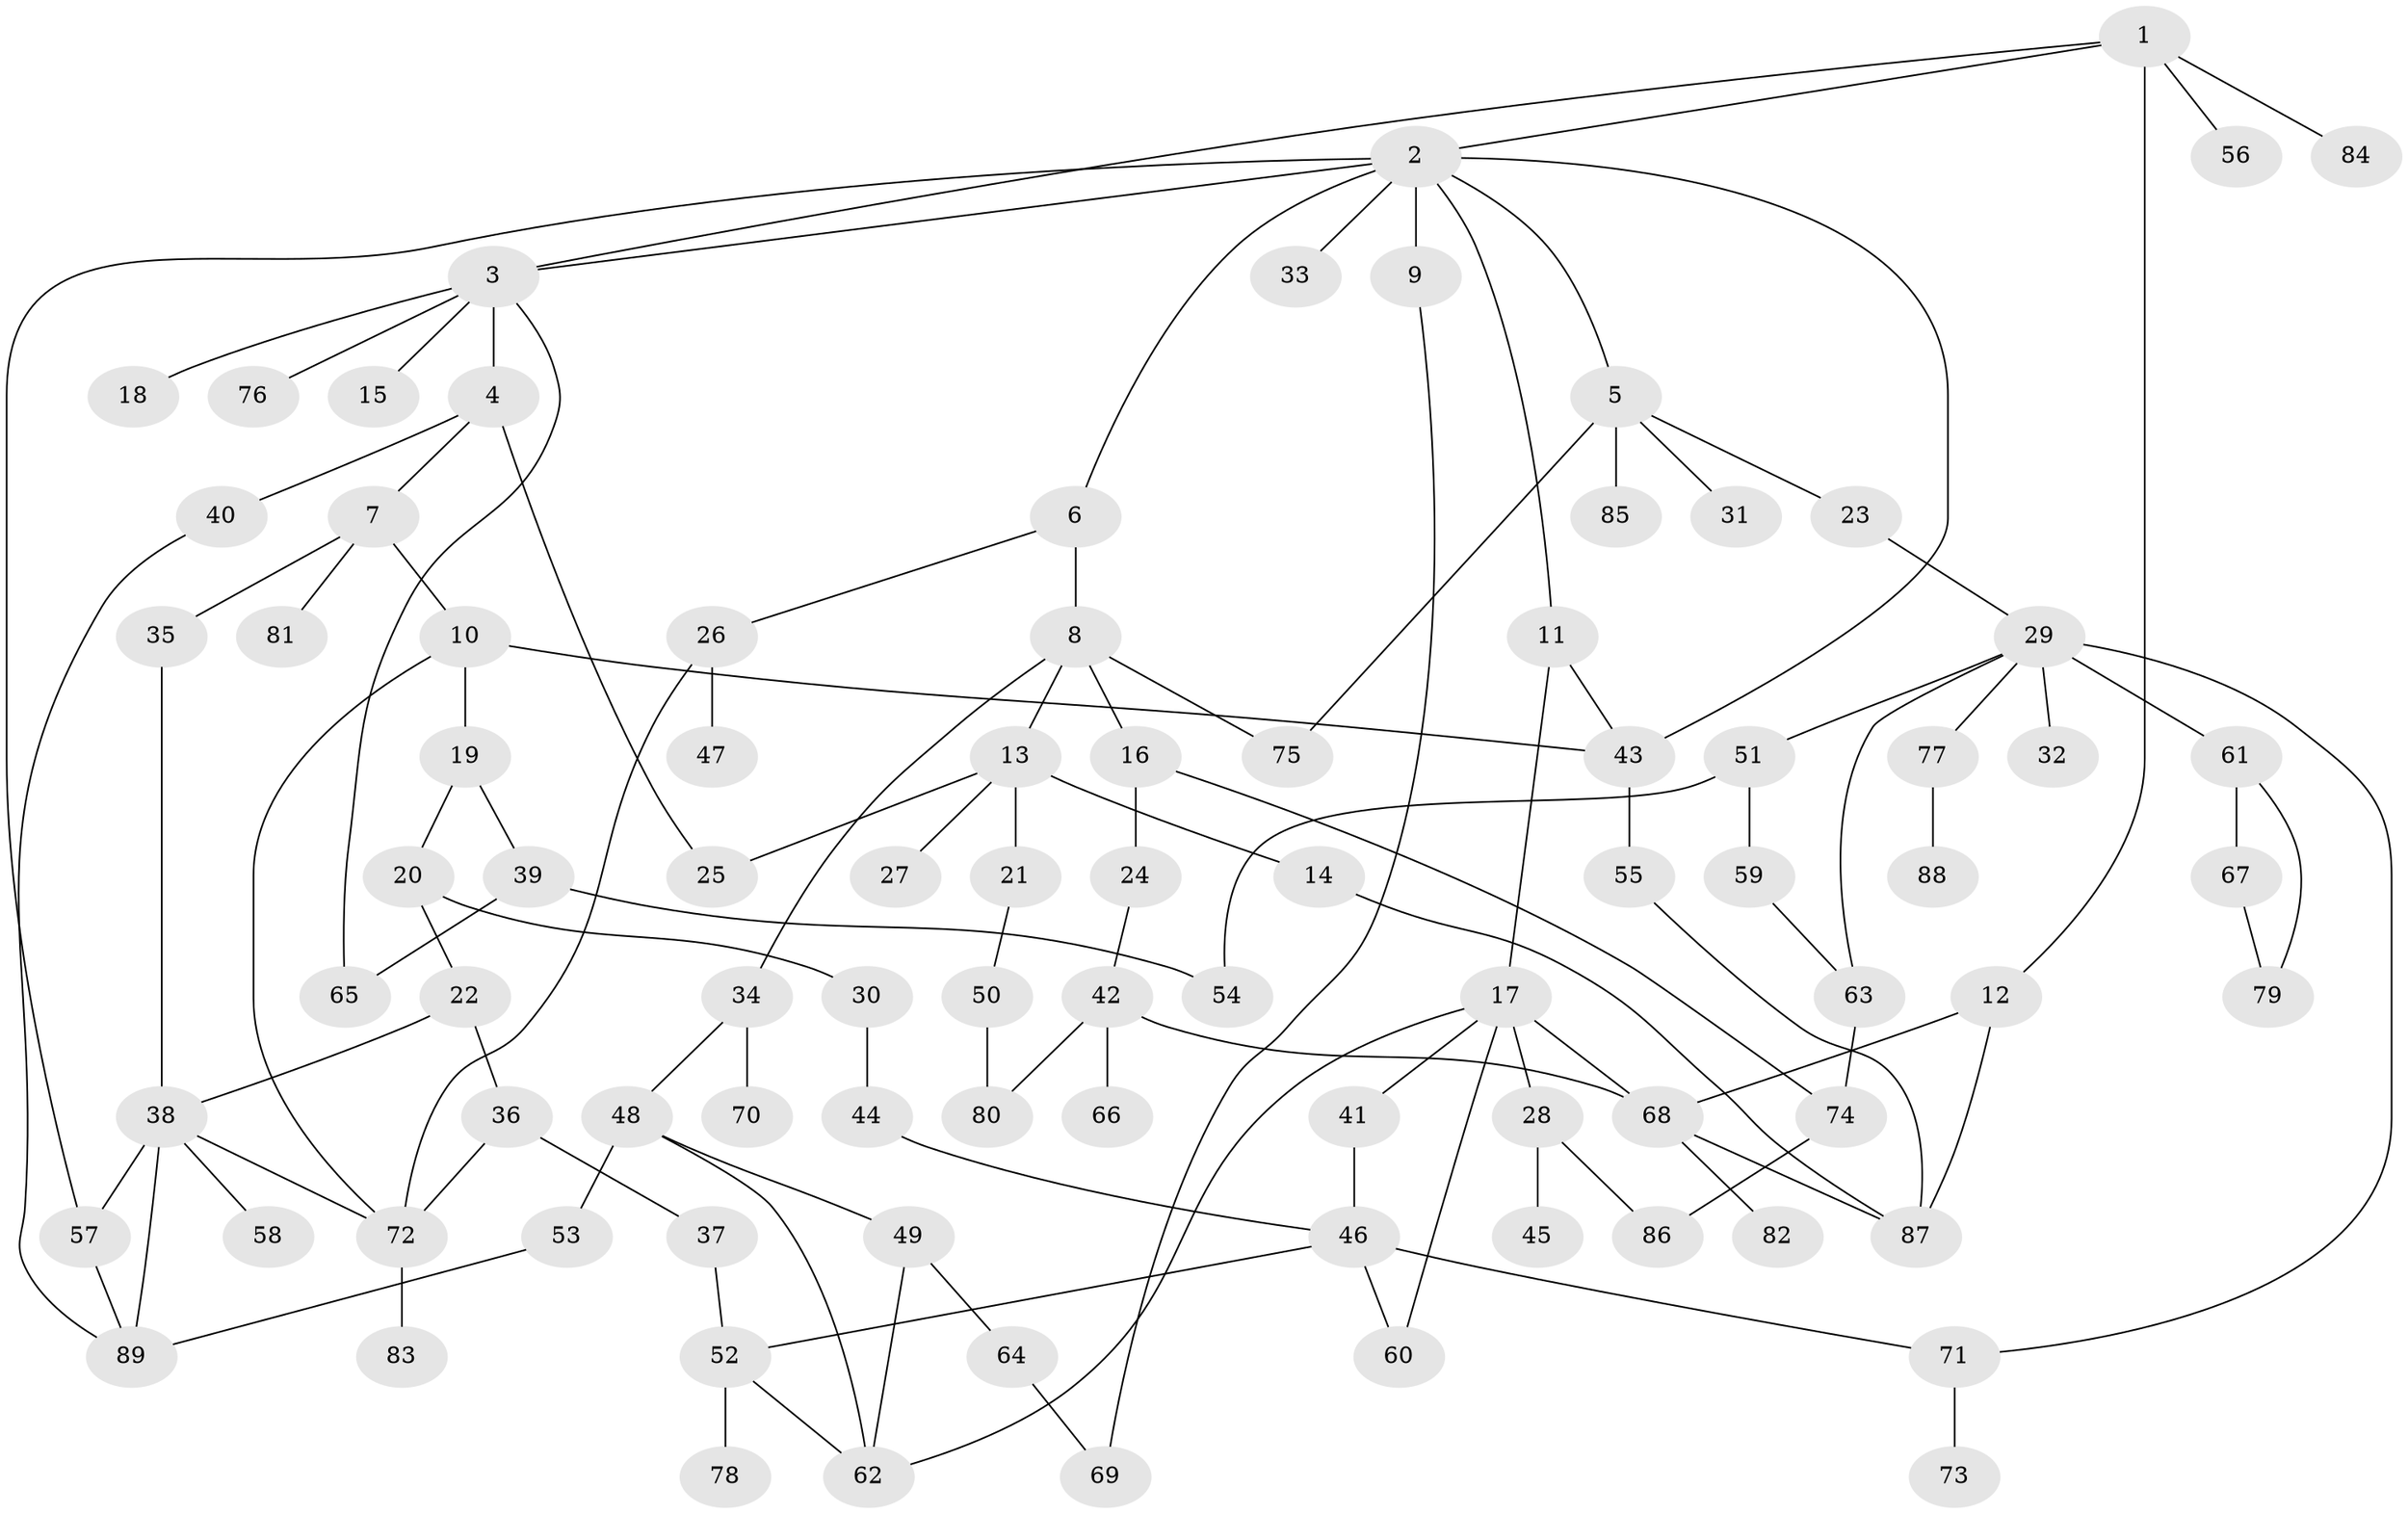 // Generated by graph-tools (version 1.1) at 2025/00/03/09/25 03:00:57]
// undirected, 89 vertices, 121 edges
graph export_dot {
graph [start="1"]
  node [color=gray90,style=filled];
  1;
  2;
  3;
  4;
  5;
  6;
  7;
  8;
  9;
  10;
  11;
  12;
  13;
  14;
  15;
  16;
  17;
  18;
  19;
  20;
  21;
  22;
  23;
  24;
  25;
  26;
  27;
  28;
  29;
  30;
  31;
  32;
  33;
  34;
  35;
  36;
  37;
  38;
  39;
  40;
  41;
  42;
  43;
  44;
  45;
  46;
  47;
  48;
  49;
  50;
  51;
  52;
  53;
  54;
  55;
  56;
  57;
  58;
  59;
  60;
  61;
  62;
  63;
  64;
  65;
  66;
  67;
  68;
  69;
  70;
  71;
  72;
  73;
  74;
  75;
  76;
  77;
  78;
  79;
  80;
  81;
  82;
  83;
  84;
  85;
  86;
  87;
  88;
  89;
  1 -- 2;
  1 -- 12;
  1 -- 56;
  1 -- 84;
  1 -- 3;
  2 -- 3;
  2 -- 5;
  2 -- 6;
  2 -- 9;
  2 -- 11;
  2 -- 33;
  2 -- 43;
  2 -- 57;
  3 -- 4;
  3 -- 15;
  3 -- 18;
  3 -- 76;
  3 -- 65;
  4 -- 7;
  4 -- 40;
  4 -- 25;
  5 -- 23;
  5 -- 31;
  5 -- 75;
  5 -- 85;
  6 -- 8;
  6 -- 26;
  7 -- 10;
  7 -- 35;
  7 -- 81;
  8 -- 13;
  8 -- 16;
  8 -- 34;
  8 -- 75;
  9 -- 69;
  10 -- 19;
  10 -- 43;
  10 -- 72;
  11 -- 17;
  11 -- 43;
  12 -- 87;
  12 -- 68;
  13 -- 14;
  13 -- 21;
  13 -- 25;
  13 -- 27;
  14 -- 87;
  16 -- 24;
  16 -- 74;
  17 -- 28;
  17 -- 41;
  17 -- 62;
  17 -- 68;
  17 -- 60;
  19 -- 20;
  19 -- 39;
  20 -- 22;
  20 -- 30;
  21 -- 50;
  22 -- 36;
  22 -- 38;
  23 -- 29;
  24 -- 42;
  26 -- 47;
  26 -- 72;
  28 -- 45;
  28 -- 86;
  29 -- 32;
  29 -- 51;
  29 -- 61;
  29 -- 63;
  29 -- 77;
  29 -- 71;
  30 -- 44;
  34 -- 48;
  34 -- 70;
  35 -- 38;
  36 -- 37;
  36 -- 72;
  37 -- 52;
  38 -- 58;
  38 -- 72;
  38 -- 57;
  38 -- 89;
  39 -- 54;
  39 -- 65;
  40 -- 89;
  41 -- 46;
  42 -- 66;
  42 -- 68;
  42 -- 80;
  43 -- 55;
  44 -- 46;
  46 -- 52;
  46 -- 60;
  46 -- 71;
  48 -- 49;
  48 -- 53;
  48 -- 62;
  49 -- 62;
  49 -- 64;
  50 -- 80;
  51 -- 59;
  51 -- 54;
  52 -- 78;
  52 -- 62;
  53 -- 89;
  55 -- 87;
  57 -- 89;
  59 -- 63;
  61 -- 67;
  61 -- 79;
  63 -- 74;
  64 -- 69;
  67 -- 79;
  68 -- 82;
  68 -- 87;
  71 -- 73;
  72 -- 83;
  74 -- 86;
  77 -- 88;
}

